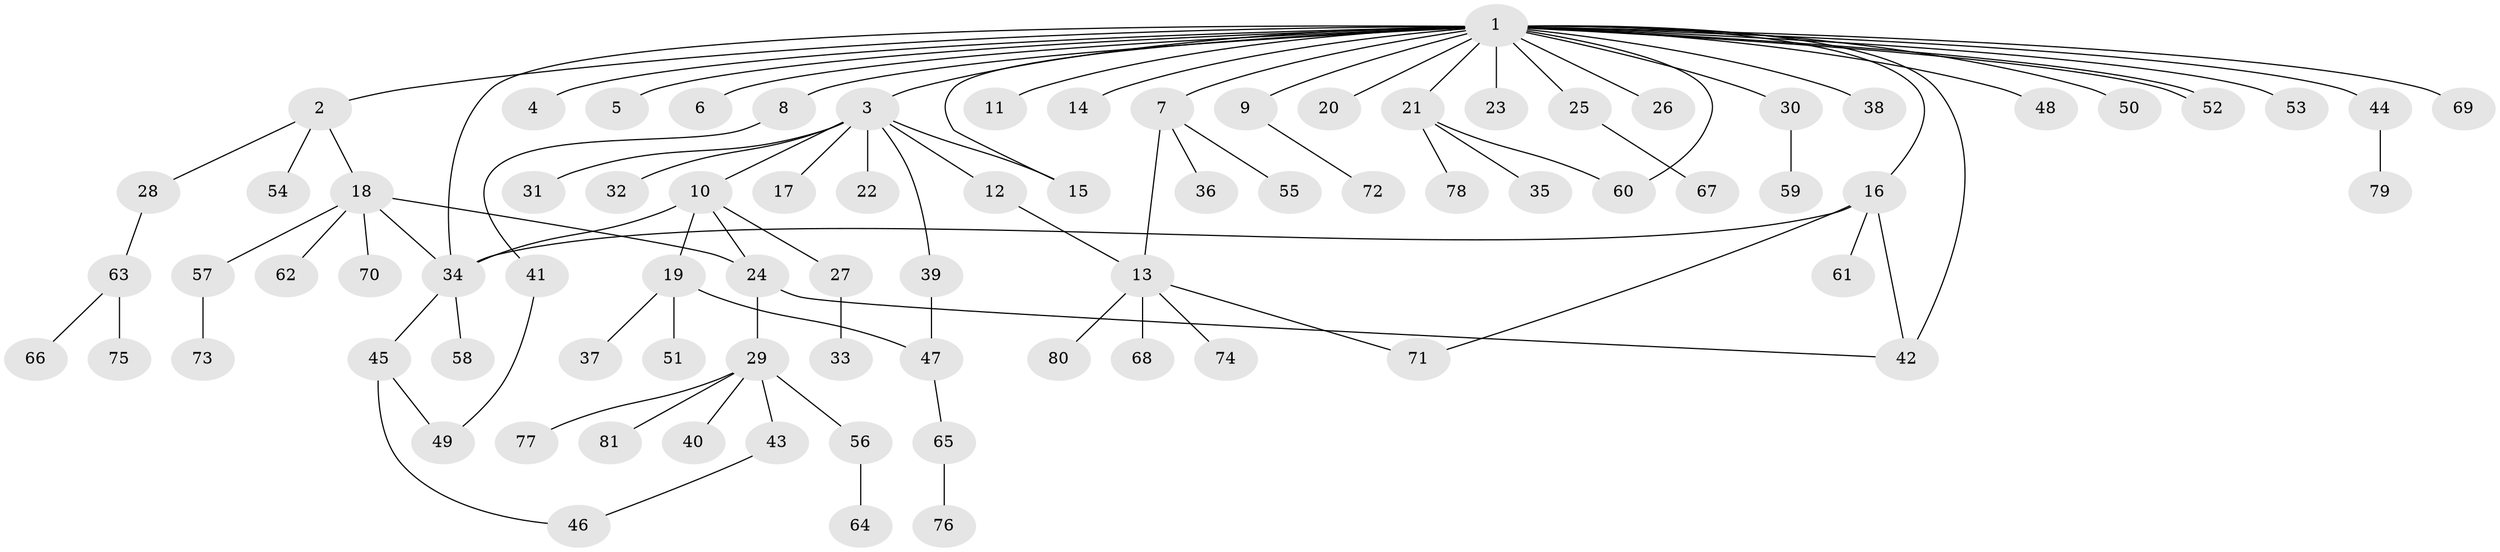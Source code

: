 // coarse degree distribution, {27: 0.02040816326530612, 3: 0.14285714285714285, 8: 0.02040816326530612, 1: 0.5714285714285714, 2: 0.12244897959183673, 5: 0.04081632653061224, 4: 0.08163265306122448}
// Generated by graph-tools (version 1.1) at 2025/50/03/04/25 22:50:07]
// undirected, 81 vertices, 94 edges
graph export_dot {
  node [color=gray90,style=filled];
  1;
  2;
  3;
  4;
  5;
  6;
  7;
  8;
  9;
  10;
  11;
  12;
  13;
  14;
  15;
  16;
  17;
  18;
  19;
  20;
  21;
  22;
  23;
  24;
  25;
  26;
  27;
  28;
  29;
  30;
  31;
  32;
  33;
  34;
  35;
  36;
  37;
  38;
  39;
  40;
  41;
  42;
  43;
  44;
  45;
  46;
  47;
  48;
  49;
  50;
  51;
  52;
  53;
  54;
  55;
  56;
  57;
  58;
  59;
  60;
  61;
  62;
  63;
  64;
  65;
  66;
  67;
  68;
  69;
  70;
  71;
  72;
  73;
  74;
  75;
  76;
  77;
  78;
  79;
  80;
  81;
  1 -- 2;
  1 -- 3;
  1 -- 4;
  1 -- 5;
  1 -- 6;
  1 -- 7;
  1 -- 8;
  1 -- 9;
  1 -- 11;
  1 -- 14;
  1 -- 15;
  1 -- 16;
  1 -- 20;
  1 -- 21;
  1 -- 23;
  1 -- 25;
  1 -- 26;
  1 -- 30;
  1 -- 34;
  1 -- 38;
  1 -- 42;
  1 -- 44;
  1 -- 48;
  1 -- 50;
  1 -- 52;
  1 -- 52;
  1 -- 53;
  1 -- 60;
  1 -- 69;
  2 -- 18;
  2 -- 28;
  2 -- 54;
  3 -- 10;
  3 -- 12;
  3 -- 15;
  3 -- 17;
  3 -- 22;
  3 -- 31;
  3 -- 32;
  3 -- 39;
  7 -- 13;
  7 -- 36;
  7 -- 55;
  8 -- 41;
  9 -- 72;
  10 -- 19;
  10 -- 24;
  10 -- 27;
  10 -- 34;
  12 -- 13;
  13 -- 68;
  13 -- 71;
  13 -- 74;
  13 -- 80;
  16 -- 34;
  16 -- 42;
  16 -- 61;
  16 -- 71;
  18 -- 24;
  18 -- 34;
  18 -- 57;
  18 -- 62;
  18 -- 70;
  19 -- 37;
  19 -- 47;
  19 -- 51;
  21 -- 35;
  21 -- 60;
  21 -- 78;
  24 -- 29;
  24 -- 42;
  25 -- 67;
  27 -- 33;
  28 -- 63;
  29 -- 40;
  29 -- 43;
  29 -- 56;
  29 -- 77;
  29 -- 81;
  30 -- 59;
  34 -- 45;
  34 -- 58;
  39 -- 47;
  41 -- 49;
  43 -- 46;
  44 -- 79;
  45 -- 46;
  45 -- 49;
  47 -- 65;
  56 -- 64;
  57 -- 73;
  63 -- 66;
  63 -- 75;
  65 -- 76;
}
